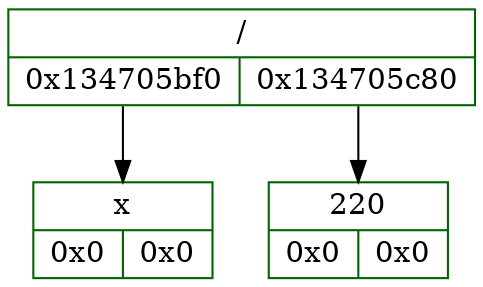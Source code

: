 digraph D{
	rankdir = TB

	node_5174746752 [color = "darkgreen", style = "filled", shape = "record", fillcolor = "white", label = "{ /  | {<fl5174746752> 0x134705bf0 | <fr5174746752> 0x134705c80}}"]
	node_5174746752: <fl5174746752> -> node_5174746096 [color = "black", arrowhead = "normal", label = ""]
	node_5174746096 [color = "darkgreen", style = "filled", shape = "record", fillcolor = "white", label = "{x  | {<fl5174746096> 0x0 | <fr5174746096> 0x0}}"]
	node_5174746752: <fr5174746752> -> node_5174746240 [color = "black", arrowhead = "normal", label = ""]
	node_5174746240 [color = "darkgreen", style = "filled", shape = "record", fillcolor = "white", label = "{220  | {<fl5174746240> 0x0 | <fr5174746240> 0x0}}"]
}